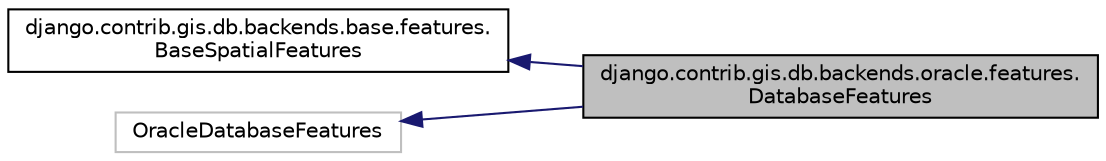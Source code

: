 digraph "django.contrib.gis.db.backends.oracle.features.DatabaseFeatures"
{
 // LATEX_PDF_SIZE
  edge [fontname="Helvetica",fontsize="10",labelfontname="Helvetica",labelfontsize="10"];
  node [fontname="Helvetica",fontsize="10",shape=record];
  rankdir="LR";
  Node1 [label="django.contrib.gis.db.backends.oracle.features.\lDatabaseFeatures",height=0.2,width=0.4,color="black", fillcolor="grey75", style="filled", fontcolor="black",tooltip=" "];
  Node2 -> Node1 [dir="back",color="midnightblue",fontsize="10",style="solid"];
  Node2 [label="django.contrib.gis.db.backends.base.features.\lBaseSpatialFeatures",height=0.2,width=0.4,color="black", fillcolor="white", style="filled",URL="$classdjango_1_1contrib_1_1gis_1_1db_1_1backends_1_1base_1_1features_1_1_base_spatial_features.html",tooltip=" "];
  Node3 -> Node1 [dir="back",color="midnightblue",fontsize="10",style="solid"];
  Node3 [label="OracleDatabaseFeatures",height=0.2,width=0.4,color="grey75", fillcolor="white", style="filled",tooltip=" "];
}
